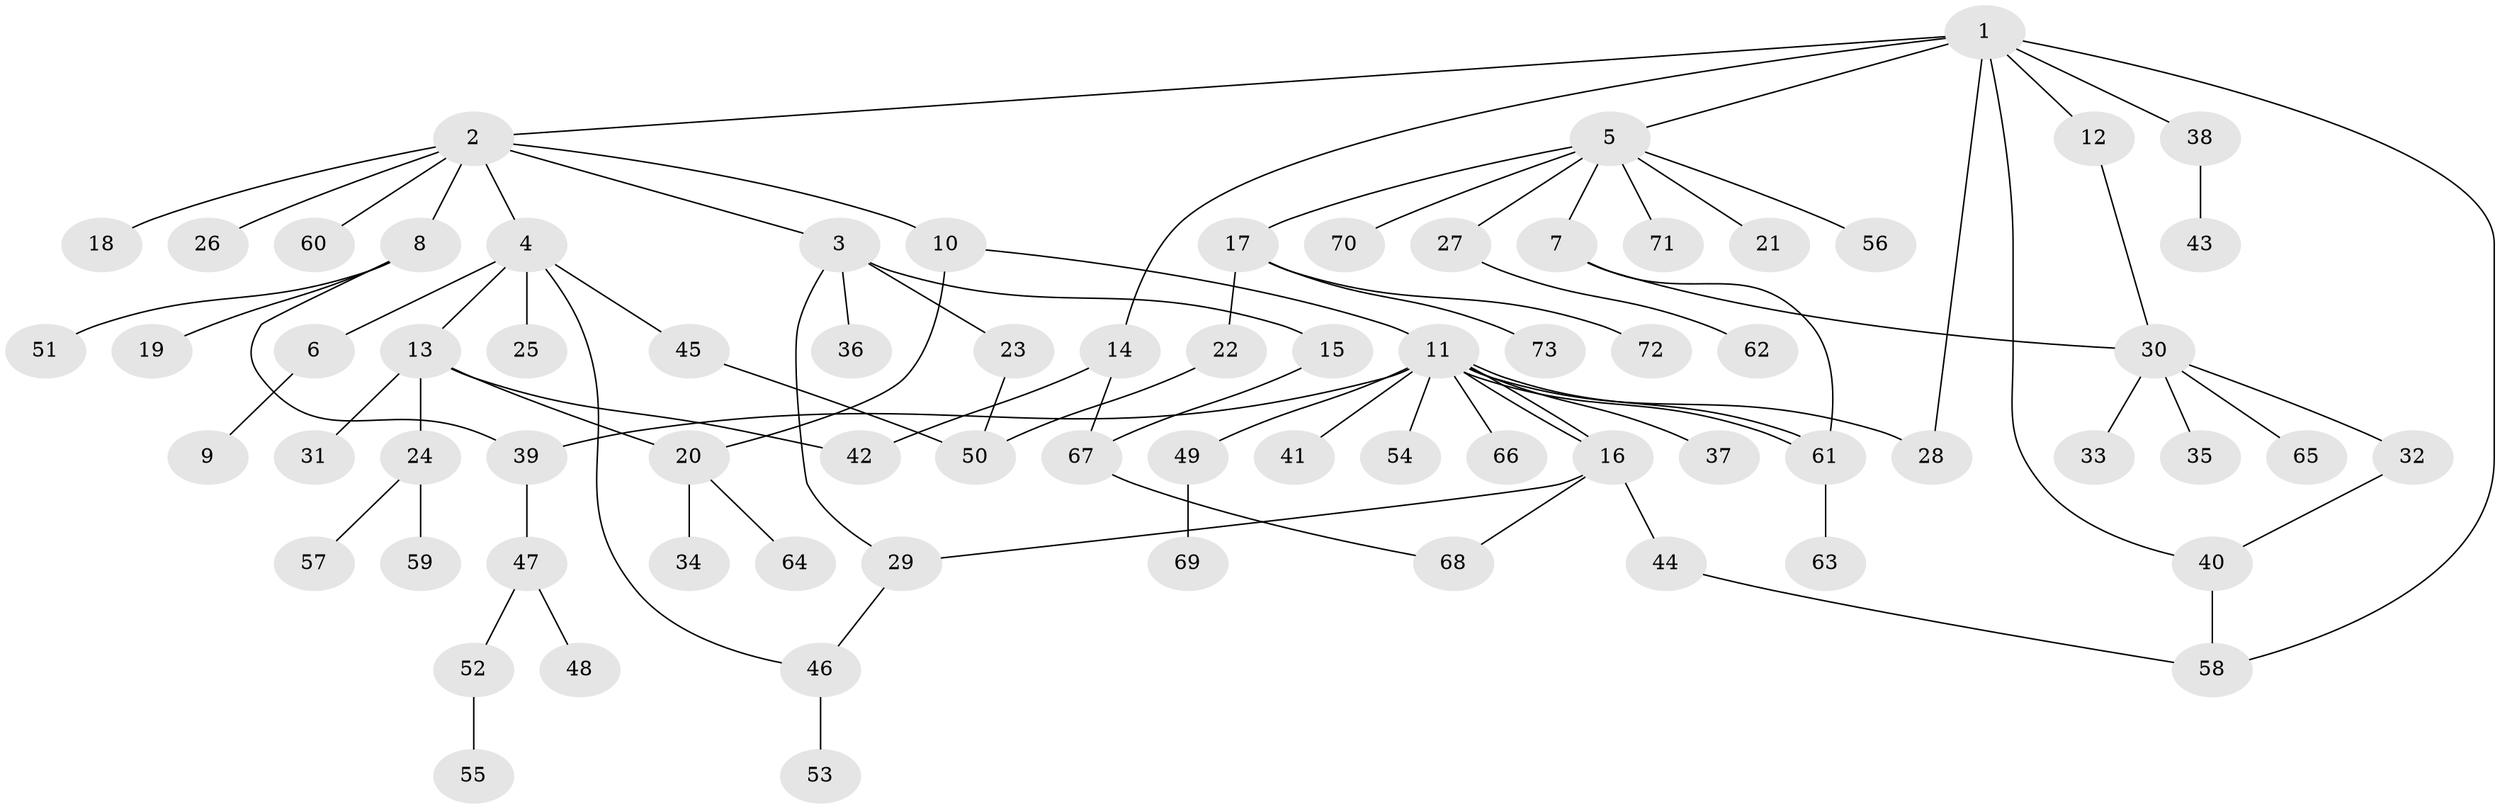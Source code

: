 // Generated by graph-tools (version 1.1) at 2025/48/03/09/25 04:48:28]
// undirected, 73 vertices, 89 edges
graph export_dot {
graph [start="1"]
  node [color=gray90,style=filled];
  1;
  2;
  3;
  4;
  5;
  6;
  7;
  8;
  9;
  10;
  11;
  12;
  13;
  14;
  15;
  16;
  17;
  18;
  19;
  20;
  21;
  22;
  23;
  24;
  25;
  26;
  27;
  28;
  29;
  30;
  31;
  32;
  33;
  34;
  35;
  36;
  37;
  38;
  39;
  40;
  41;
  42;
  43;
  44;
  45;
  46;
  47;
  48;
  49;
  50;
  51;
  52;
  53;
  54;
  55;
  56;
  57;
  58;
  59;
  60;
  61;
  62;
  63;
  64;
  65;
  66;
  67;
  68;
  69;
  70;
  71;
  72;
  73;
  1 -- 2;
  1 -- 5;
  1 -- 12;
  1 -- 14;
  1 -- 28;
  1 -- 38;
  1 -- 40;
  1 -- 58;
  2 -- 3;
  2 -- 4;
  2 -- 8;
  2 -- 10;
  2 -- 18;
  2 -- 26;
  2 -- 60;
  3 -- 15;
  3 -- 23;
  3 -- 29;
  3 -- 36;
  4 -- 6;
  4 -- 13;
  4 -- 25;
  4 -- 45;
  4 -- 46;
  5 -- 7;
  5 -- 17;
  5 -- 21;
  5 -- 27;
  5 -- 56;
  5 -- 70;
  5 -- 71;
  6 -- 9;
  7 -- 30;
  7 -- 61;
  8 -- 19;
  8 -- 39;
  8 -- 51;
  10 -- 11;
  10 -- 20;
  11 -- 16;
  11 -- 16;
  11 -- 28;
  11 -- 37;
  11 -- 39;
  11 -- 41;
  11 -- 49;
  11 -- 54;
  11 -- 61;
  11 -- 61;
  11 -- 66;
  12 -- 30;
  13 -- 20;
  13 -- 24;
  13 -- 31;
  13 -- 42;
  14 -- 42;
  14 -- 67;
  15 -- 67;
  16 -- 29;
  16 -- 44;
  16 -- 68;
  17 -- 22;
  17 -- 72;
  17 -- 73;
  20 -- 34;
  20 -- 64;
  22 -- 50;
  23 -- 50;
  24 -- 57;
  24 -- 59;
  27 -- 62;
  29 -- 46;
  30 -- 32;
  30 -- 33;
  30 -- 35;
  30 -- 65;
  32 -- 40;
  38 -- 43;
  39 -- 47;
  40 -- 58;
  44 -- 58;
  45 -- 50;
  46 -- 53;
  47 -- 48;
  47 -- 52;
  49 -- 69;
  52 -- 55;
  61 -- 63;
  67 -- 68;
}
